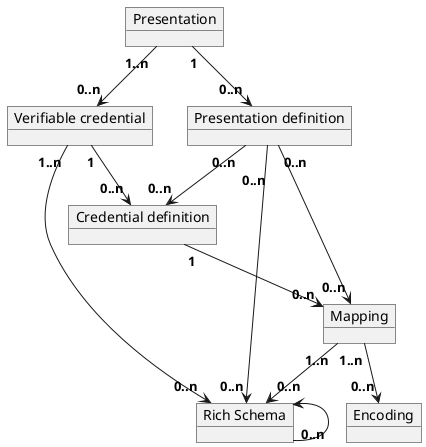 @startuml
object "Presentation definition" as pres_def {
}
object "Presentation" as pres {
}
object "Mapping" as map {
}
object "Encoding" as enc {
}
object "Credential definition" as cred_def {
}
object "Verifiable credential" as verif_cred {
}
object "Rich Schema" as rich_schema {
}

pres "<b>1" --> "<b>0..n" pres_def
pres "<b>1..n" --> "<b>0..n" verif_cred

pres_def "\n<b>0..n" --> "<b>0..n" rich_schema
pres_def "<b>0..n" --> "<b>0..n" map
pres_def "<b>0..n" --> "<b>0..n" cred_def

verif_cred "<b>1" --> "<b>0..n" cred_def
verif_cred "<b>1..n" --> "<b>0..n" rich_schema

cred_def "<b>1" --> "<b>0..n" map

map "<b>1..n" --> "<b>0..n" rich_schema
map "<b>1..n" --> "<b>0..n" enc

rich_schema "<b>0..n" -up-> rich_schema

@enduml
